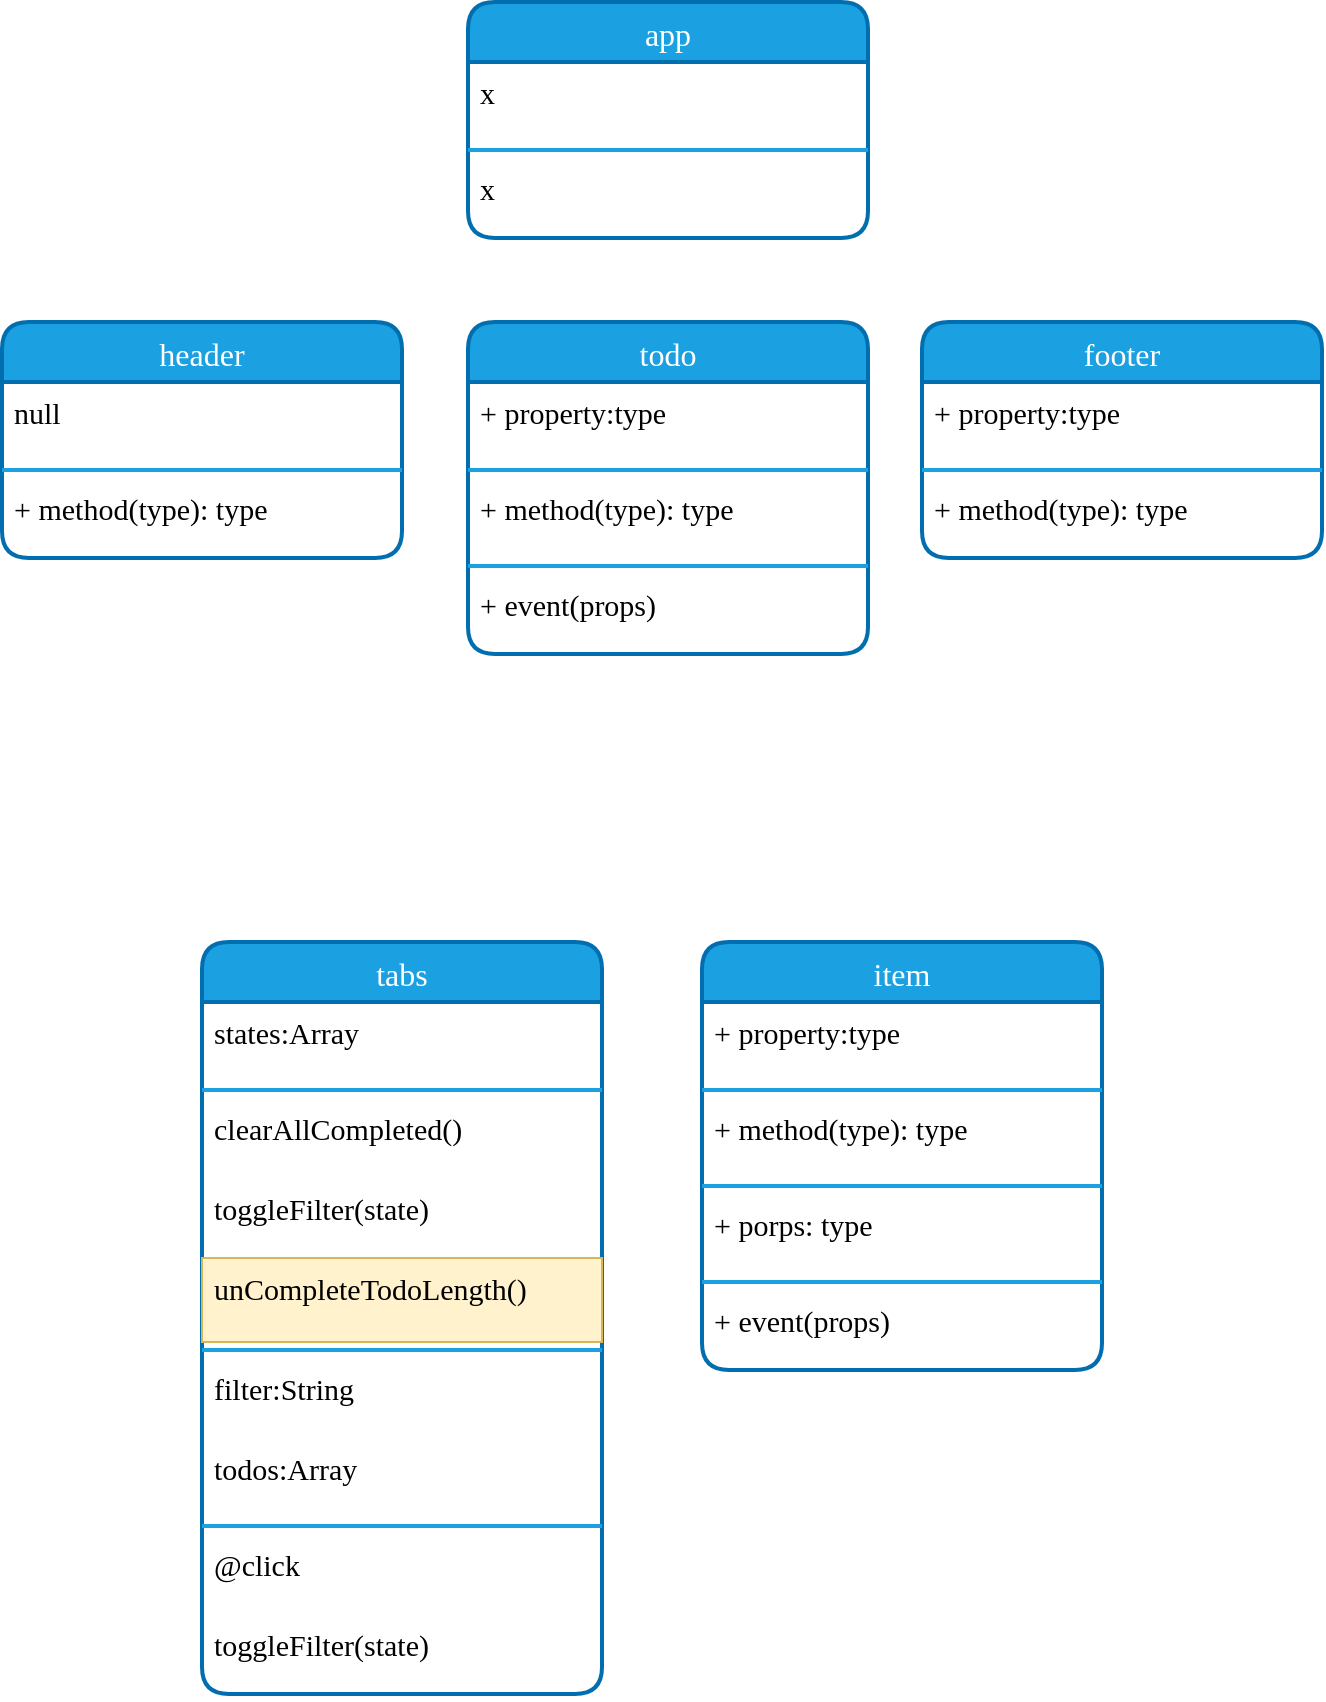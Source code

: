 <mxfile version="12.2.4" pages="1"><diagram id="5HHYFHZk_gCeluJ_dkm4" name="第 1 页"><mxGraphModel dx="660" dy="904" grid="1" gridSize="10" guides="1" tooltips="1" connect="1" arrows="1" fold="1" page="1" pageScale="1" pageWidth="827" pageHeight="1169" background="none" math="0" shadow="0"><root><mxCell id="0"/><mxCell id="1" parent="0"/><mxCell id="87" value="todo" style="swimlane;fontStyle=0;align=center;verticalAlign=top;childLayout=stackLayout;horizontal=1;startSize=30;horizontalStack=0;resizeParent=1;resizeParentMax=0;resizeLast=0;collapsible=1;marginBottom=0;rounded=1;shadow=0;glass=0;comic=0;strokeColor=#006EAF;strokeWidth=2;fillColor=#1BA1E2;fontFamily=Comic Sans MS;fontSize=16;fontColor=#ffffff;labelBackgroundColor=none;" parent="1" vertex="1"><mxGeometry x="313" y="210" width="200" height="166" as="geometry"/></mxCell><mxCell id="88" value="+ property:type" style="text;strokeColor=none;fillColor=none;align=left;verticalAlign=top;spacingLeft=4;spacingRight=4;overflow=hidden;rotatable=0;points=[[0,0.5],[1,0.5]];portConstraint=eastwest;fontFamily=Comic Sans MS;fontSize=15;" parent="87" vertex="1"><mxGeometry y="30" width="200" height="40" as="geometry"/></mxCell><mxCell id="89" value="" style="line;strokeWidth=2;fillColor=none;align=left;verticalAlign=middle;spacingTop=-1;spacingLeft=3;spacingRight=3;rotatable=0;labelPosition=right;points=[];portConstraint=eastwest;strokeColor=#1BA1E2;" parent="87" vertex="1"><mxGeometry y="70" width="200" height="8" as="geometry"/></mxCell><mxCell id="90" value="+ method(type): type" style="text;strokeColor=none;fillColor=none;align=left;verticalAlign=top;spacingLeft=4;spacingRight=4;overflow=hidden;rotatable=0;points=[[0,0.5],[1,0.5]];portConstraint=eastwest;fontFamily=Comic Sans MS;fontSize=15;" parent="87" vertex="1"><mxGeometry y="78" width="200" height="40" as="geometry"/></mxCell><mxCell id="119" value="" style="line;strokeWidth=2;fillColor=none;align=left;verticalAlign=middle;spacingTop=-1;spacingLeft=3;spacingRight=3;rotatable=0;labelPosition=right;points=[];portConstraint=eastwest;strokeColor=#1BA1E2;" parent="87" vertex="1"><mxGeometry y="118" width="200" height="8" as="geometry"/></mxCell><mxCell id="117" value="+ event(props)" style="text;strokeColor=none;fillColor=none;align=left;verticalAlign=top;spacingLeft=4;spacingRight=4;overflow=hidden;rotatable=0;points=[[0,0.5],[1,0.5]];portConstraint=eastwest;fontFamily=Comic Sans MS;fontSize=15;" parent="87" vertex="1"><mxGeometry y="126" width="200" height="40" as="geometry"/></mxCell><mxCell id="122" value="tabs" style="swimlane;fontStyle=0;align=center;verticalAlign=top;childLayout=stackLayout;horizontal=1;startSize=30;horizontalStack=0;resizeParent=1;resizeParentMax=0;resizeLast=0;collapsible=1;marginBottom=0;rounded=1;shadow=0;glass=0;comic=0;strokeColor=#006EAF;strokeWidth=2;fillColor=#1BA1E2;fontFamily=Comic Sans MS;fontSize=16;fontColor=#ffffff;labelBackgroundColor=none;" parent="1" vertex="1"><mxGeometry x="180" y="520" width="200" height="376" as="geometry"/></mxCell><mxCell id="124" value="states:Array" style="text;strokeColor=none;fillColor=none;align=left;verticalAlign=top;spacingLeft=4;spacingRight=4;overflow=hidden;rotatable=0;points=[[0,0.5],[1,0.5]];portConstraint=eastwest;fontFamily=Comic Sans MS;fontSize=15;" parent="122" vertex="1"><mxGeometry y="30" width="200" height="40" as="geometry"/></mxCell><mxCell id="125" value="" style="line;strokeWidth=2;fillColor=none;align=left;verticalAlign=middle;spacingTop=-1;spacingLeft=3;spacingRight=3;rotatable=0;labelPosition=right;points=[];portConstraint=eastwest;strokeColor=#1BA1E2;" parent="122" vertex="1"><mxGeometry y="70" width="200" height="8" as="geometry"/></mxCell><mxCell id="126" value="clearAllCompleted()" style="text;strokeColor=none;fillColor=none;align=left;verticalAlign=top;spacingLeft=4;spacingRight=4;overflow=hidden;rotatable=0;points=[[0,0.5],[1,0.5]];portConstraint=eastwest;fontFamily=Comic Sans MS;fontSize=15;" parent="122" vertex="1"><mxGeometry y="78" width="200" height="40" as="geometry"/></mxCell><mxCell id="174" value="toggleFilter(state) " style="text;strokeColor=none;fillColor=none;align=left;verticalAlign=top;spacingLeft=4;spacingRight=4;overflow=hidden;rotatable=0;points=[[0,0.5],[1,0.5]];portConstraint=eastwest;fontFamily=Comic Sans MS;fontSize=15;" parent="122" vertex="1"><mxGeometry y="118" width="200" height="40" as="geometry"/></mxCell><mxCell id="176" value="unCompleteTodoLength()" style="text;strokeColor=#d6b656;fillColor=#fff2cc;align=left;verticalAlign=top;spacingLeft=4;spacingRight=4;overflow=hidden;rotatable=0;points=[[0,0.5],[1,0.5]];portConstraint=eastwest;fontFamily=Comic Sans MS;fontSize=15;" parent="122" vertex="1"><mxGeometry y="158" width="200" height="42" as="geometry"/></mxCell><mxCell id="127" value="" style="line;strokeWidth=2;fillColor=none;align=left;verticalAlign=middle;spacingTop=-1;spacingLeft=3;spacingRight=3;rotatable=0;labelPosition=right;points=[];portConstraint=eastwest;strokeColor=#1BA1E2;" parent="122" vertex="1"><mxGeometry y="200" width="200" height="8" as="geometry"/></mxCell><mxCell id="128" value="filter:String" style="text;strokeColor=none;fillColor=none;align=left;verticalAlign=top;spacingLeft=4;spacingRight=4;overflow=hidden;rotatable=0;points=[[0,0.5],[1,0.5]];portConstraint=eastwest;fontFamily=Comic Sans MS;fontSize=15;" parent="122" vertex="1"><mxGeometry y="208" width="200" height="40" as="geometry"/></mxCell><mxCell id="175" value="todos:Array" style="text;strokeColor=none;fillColor=none;align=left;verticalAlign=top;spacingLeft=4;spacingRight=4;overflow=hidden;rotatable=0;points=[[0,0.5],[1,0.5]];portConstraint=eastwest;fontFamily=Comic Sans MS;fontSize=15;" parent="122" vertex="1"><mxGeometry y="248" width="200" height="40" as="geometry"/></mxCell><mxCell id="129" value="" style="line;strokeWidth=2;fillColor=none;align=left;verticalAlign=middle;spacingTop=-1;spacingLeft=3;spacingRight=3;rotatable=0;labelPosition=right;points=[];portConstraint=eastwest;strokeColor=#1BA1E2;" parent="122" vertex="1"><mxGeometry y="288" width="200" height="8" as="geometry"/></mxCell><mxCell id="130" value="@click" style="text;strokeColor=none;fillColor=none;align=left;verticalAlign=top;spacingLeft=4;spacingRight=4;overflow=hidden;rotatable=0;points=[[0,0.5],[1,0.5]];portConstraint=eastwest;fontFamily=Comic Sans MS;fontSize=15;" parent="122" vertex="1"><mxGeometry y="296" width="200" height="40" as="geometry"/></mxCell><mxCell id="178" value="toggleFilter(state)" style="text;strokeColor=none;fillColor=none;align=left;verticalAlign=top;spacingLeft=4;spacingRight=4;overflow=hidden;rotatable=0;points=[[0,0.5],[1,0.5]];portConstraint=eastwest;fontFamily=Comic Sans MS;fontSize=15;" parent="122" vertex="1"><mxGeometry y="336" width="200" height="40" as="geometry"/></mxCell><mxCell id="140" value="item" style="swimlane;fontStyle=0;align=center;verticalAlign=top;childLayout=stackLayout;horizontal=1;startSize=30;horizontalStack=0;resizeParent=1;resizeParentMax=0;resizeLast=0;collapsible=1;marginBottom=0;rounded=1;shadow=0;glass=0;comic=0;strokeColor=#006EAF;strokeWidth=2;fillColor=#1BA1E2;fontFamily=Comic Sans MS;fontSize=16;fontColor=#ffffff;labelBackgroundColor=none;" parent="1" vertex="1"><mxGeometry x="430" y="520" width="200" height="214" as="geometry"/></mxCell><mxCell id="141" value="+ property:type" style="text;strokeColor=none;fillColor=none;align=left;verticalAlign=top;spacingLeft=4;spacingRight=4;overflow=hidden;rotatable=0;points=[[0,0.5],[1,0.5]];portConstraint=eastwest;fontFamily=Comic Sans MS;fontSize=15;" parent="140" vertex="1"><mxGeometry y="30" width="200" height="40" as="geometry"/></mxCell><mxCell id="142" value="" style="line;strokeWidth=2;fillColor=none;align=left;verticalAlign=middle;spacingTop=-1;spacingLeft=3;spacingRight=3;rotatable=0;labelPosition=right;points=[];portConstraint=eastwest;strokeColor=#1BA1E2;" parent="140" vertex="1"><mxGeometry y="70" width="200" height="8" as="geometry"/></mxCell><mxCell id="143" value="+ method(type): type" style="text;strokeColor=none;fillColor=none;align=left;verticalAlign=top;spacingLeft=4;spacingRight=4;overflow=hidden;rotatable=0;points=[[0,0.5],[1,0.5]];portConstraint=eastwest;fontFamily=Comic Sans MS;fontSize=15;" parent="140" vertex="1"><mxGeometry y="78" width="200" height="40" as="geometry"/></mxCell><mxCell id="144" value="" style="line;strokeWidth=2;fillColor=none;align=left;verticalAlign=middle;spacingTop=-1;spacingLeft=3;spacingRight=3;rotatable=0;labelPosition=right;points=[];portConstraint=eastwest;strokeColor=#1BA1E2;" parent="140" vertex="1"><mxGeometry y="118" width="200" height="8" as="geometry"/></mxCell><mxCell id="145" value="+ porps: type" style="text;strokeColor=none;fillColor=none;align=left;verticalAlign=top;spacingLeft=4;spacingRight=4;overflow=hidden;rotatable=0;points=[[0,0.5],[1,0.5]];portConstraint=eastwest;fontFamily=Comic Sans MS;fontSize=15;" parent="140" vertex="1"><mxGeometry y="126" width="200" height="40" as="geometry"/></mxCell><mxCell id="146" value="" style="line;strokeWidth=2;fillColor=none;align=left;verticalAlign=middle;spacingTop=-1;spacingLeft=3;spacingRight=3;rotatable=0;labelPosition=right;points=[];portConstraint=eastwest;strokeColor=#1BA1E2;" parent="140" vertex="1"><mxGeometry y="166" width="200" height="8" as="geometry"/></mxCell><mxCell id="147" value="+ event(props)" style="text;strokeColor=none;fillColor=none;align=left;verticalAlign=top;spacingLeft=4;spacingRight=4;overflow=hidden;rotatable=0;points=[[0,0.5],[1,0.5]];portConstraint=eastwest;fontFamily=Comic Sans MS;fontSize=15;" parent="140" vertex="1"><mxGeometry y="174" width="200" height="40" as="geometry"/></mxCell><mxCell id="148" value="app" style="swimlane;fontStyle=0;align=center;verticalAlign=top;childLayout=stackLayout;horizontal=1;startSize=30;horizontalStack=0;resizeParent=1;resizeParentMax=0;resizeLast=0;collapsible=1;marginBottom=0;rounded=1;shadow=0;glass=0;comic=0;strokeColor=#006EAF;strokeWidth=2;fillColor=#1BA1E2;fontFamily=Comic Sans MS;fontSize=16;fontColor=#ffffff;labelBackgroundColor=none;" parent="1" vertex="1"><mxGeometry x="313" y="50" width="200" height="118" as="geometry"/></mxCell><mxCell id="149" value="x" style="text;strokeColor=none;fillColor=none;align=left;verticalAlign=top;spacingLeft=4;spacingRight=4;overflow=hidden;rotatable=0;points=[[0,0.5],[1,0.5]];portConstraint=eastwest;fontFamily=Comic Sans MS;fontSize=15;" parent="148" vertex="1"><mxGeometry y="30" width="200" height="40" as="geometry"/></mxCell><mxCell id="150" value="" style="line;strokeWidth=2;fillColor=none;align=left;verticalAlign=middle;spacingTop=-1;spacingLeft=3;spacingRight=3;rotatable=0;labelPosition=right;points=[];portConstraint=eastwest;strokeColor=#1BA1E2;" parent="148" vertex="1"><mxGeometry y="70" width="200" height="8" as="geometry"/></mxCell><mxCell id="151" value="x" style="text;strokeColor=none;fillColor=none;align=left;verticalAlign=top;spacingLeft=4;spacingRight=4;overflow=hidden;rotatable=0;points=[[0,0.5],[1,0.5]];portConstraint=eastwest;fontFamily=Comic Sans MS;fontSize=15;" parent="148" vertex="1"><mxGeometry y="78" width="200" height="40" as="geometry"/></mxCell><mxCell id="156" value="header" style="swimlane;fontStyle=0;align=center;verticalAlign=top;childLayout=stackLayout;horizontal=1;startSize=30;horizontalStack=0;resizeParent=1;resizeParentMax=0;resizeLast=0;collapsible=1;marginBottom=0;rounded=1;shadow=0;glass=0;comic=0;strokeColor=#006EAF;strokeWidth=2;fillColor=#1BA1E2;fontFamily=Comic Sans MS;fontSize=16;fontColor=#ffffff;labelBackgroundColor=none;" parent="1" vertex="1"><mxGeometry x="80" y="210" width="200" height="118" as="geometry"/></mxCell><mxCell id="157" value="null&#10;" style="text;strokeColor=none;fillColor=none;align=left;verticalAlign=top;spacingLeft=4;spacingRight=4;overflow=hidden;rotatable=0;points=[[0,0.5],[1,0.5]];portConstraint=eastwest;fontFamily=Comic Sans MS;fontSize=15;" parent="156" vertex="1"><mxGeometry y="30" width="200" height="40" as="geometry"/></mxCell><mxCell id="158" value="" style="line;strokeWidth=2;fillColor=none;align=left;verticalAlign=middle;spacingTop=-1;spacingLeft=3;spacingRight=3;rotatable=0;labelPosition=right;points=[];portConstraint=eastwest;strokeColor=#1BA1E2;" parent="156" vertex="1"><mxGeometry y="70" width="200" height="8" as="geometry"/></mxCell><mxCell id="159" value="+ method(type): type" style="text;strokeColor=none;fillColor=none;align=left;verticalAlign=top;spacingLeft=4;spacingRight=4;overflow=hidden;rotatable=0;points=[[0,0.5],[1,0.5]];portConstraint=eastwest;fontFamily=Comic Sans MS;fontSize=15;" parent="156" vertex="1"><mxGeometry y="78" width="200" height="40" as="geometry"/></mxCell><mxCell id="165" value="footer" style="swimlane;fontStyle=0;align=center;verticalAlign=top;childLayout=stackLayout;horizontal=1;startSize=30;horizontalStack=0;resizeParent=1;resizeParentMax=0;resizeLast=0;collapsible=1;marginBottom=0;rounded=1;shadow=0;glass=0;comic=0;strokeColor=#006EAF;strokeWidth=2;fillColor=#1BA1E2;fontFamily=Comic Sans MS;fontSize=16;fontColor=#ffffff;labelBackgroundColor=none;" parent="1" vertex="1"><mxGeometry x="540" y="210" width="200" height="118" as="geometry"/></mxCell><mxCell id="166" value="+ property:type" style="text;strokeColor=none;fillColor=none;align=left;verticalAlign=top;spacingLeft=4;spacingRight=4;overflow=hidden;rotatable=0;points=[[0,0.5],[1,0.5]];portConstraint=eastwest;fontFamily=Comic Sans MS;fontSize=15;" parent="165" vertex="1"><mxGeometry y="30" width="200" height="40" as="geometry"/></mxCell><mxCell id="167" value="" style="line;strokeWidth=2;fillColor=none;align=left;verticalAlign=middle;spacingTop=-1;spacingLeft=3;spacingRight=3;rotatable=0;labelPosition=right;points=[];portConstraint=eastwest;strokeColor=#1BA1E2;" parent="165" vertex="1"><mxGeometry y="70" width="200" height="8" as="geometry"/></mxCell><mxCell id="168" value="+ method(type): type" style="text;strokeColor=none;fillColor=none;align=left;verticalAlign=top;spacingLeft=4;spacingRight=4;overflow=hidden;rotatable=0;points=[[0,0.5],[1,0.5]];portConstraint=eastwest;fontFamily=Comic Sans MS;fontSize=15;" parent="165" vertex="1"><mxGeometry y="78" width="200" height="40" as="geometry"/></mxCell></root></mxGraphModel></diagram></mxfile>